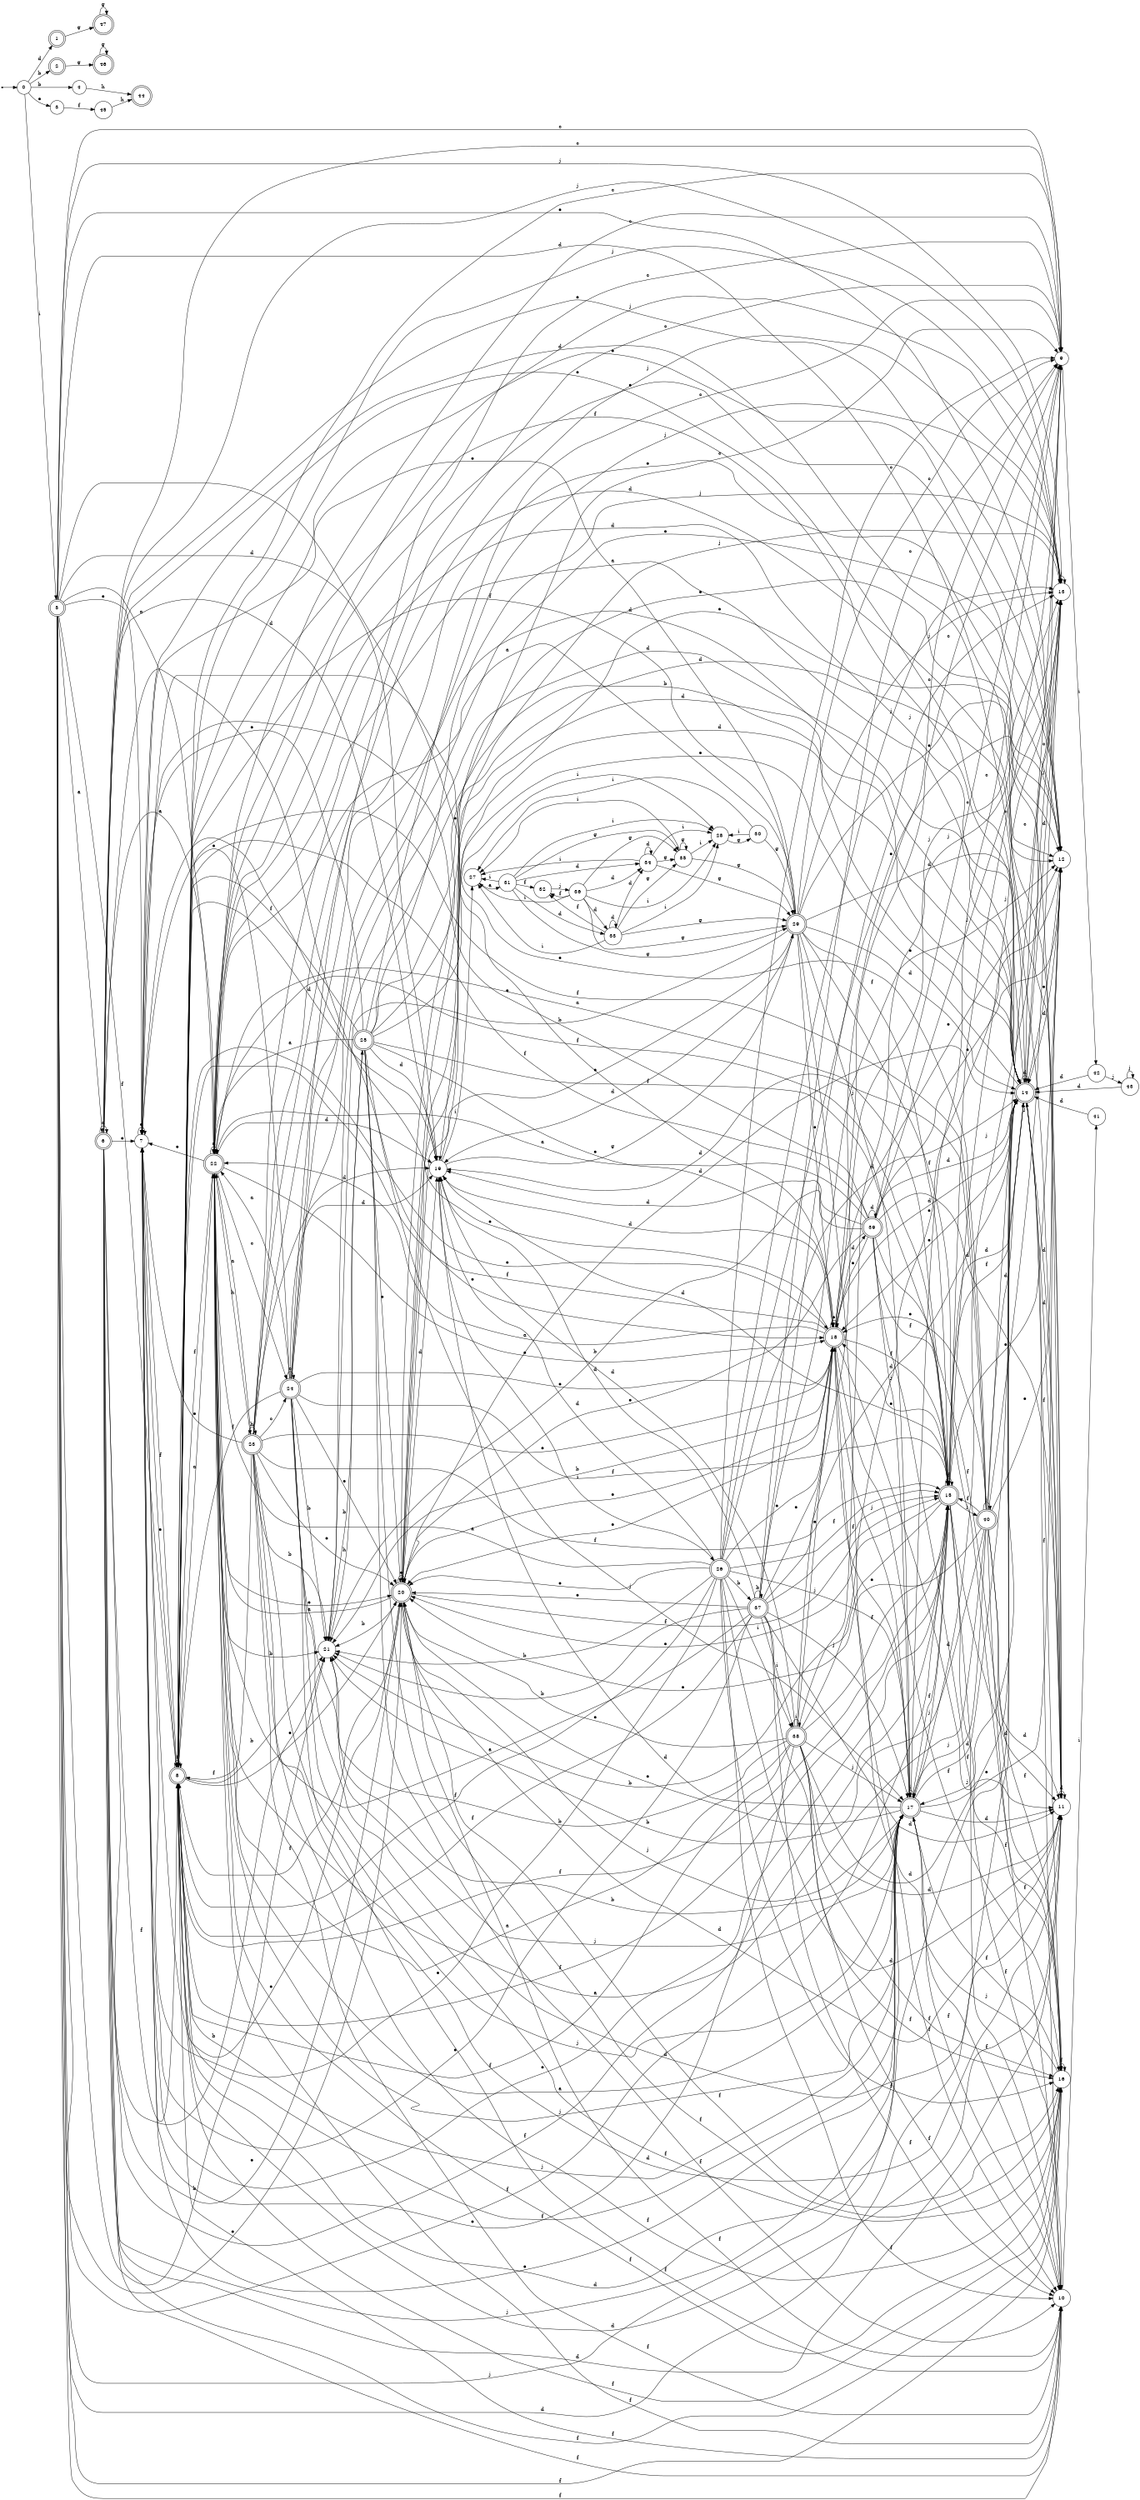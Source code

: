 digraph finite_state_machine {
rankdir=LR;
size="20,20";
node [shape = point]; "dummy0"
node [shape = circle]; "0";
"dummy0" -> "0";
node [shape = doublecircle]; "1";node [shape = doublecircle]; "2";node [shape = circle]; "3";
node [shape = circle]; "4";
node [shape = doublecircle]; "5";node [shape = doublecircle]; "6";node [shape = circle]; "7";
node [shape = doublecircle]; "8";node [shape = circle]; "9";
node [shape = circle]; "10";
node [shape = circle]; "11";
node [shape = circle]; "12";
node [shape = circle]; "13";
node [shape = doublecircle]; "14";node [shape = doublecircle]; "15";node [shape = circle]; "16";
node [shape = doublecircle]; "17";node [shape = doublecircle]; "18";node [shape = circle]; "19";
node [shape = doublecircle]; "20";node [shape = circle]; "21";
node [shape = doublecircle]; "22";node [shape = doublecircle]; "23";node [shape = doublecircle]; "24";node [shape = doublecircle]; "25";node [shape = doublecircle]; "26";node [shape = circle]; "27";
node [shape = circle]; "28";
node [shape = doublecircle]; "29";node [shape = circle]; "30";
node [shape = circle]; "31";
node [shape = circle]; "32";
node [shape = circle]; "33";
node [shape = circle]; "34";
node [shape = circle]; "35";
node [shape = circle]; "36";
node [shape = doublecircle]; "37";node [shape = doublecircle]; "38";node [shape = doublecircle]; "39";node [shape = doublecircle]; "40";node [shape = circle]; "41";
node [shape = circle]; "42";
node [shape = circle]; "43";
node [shape = doublecircle]; "44";node [shape = circle]; "45";
node [shape = doublecircle]; "46";node [shape = doublecircle]; "47";"0" -> "1" [label = "d"];
 "0" -> "2" [label = "b"];
 "0" -> "4" [label = "b"];
 "0" -> "3" [label = "e"];
 "0" -> "5" [label = "i"];
 "5" -> "6" [label = "a"];
 "5" -> "22" [label = "a"];
 "5" -> "18" [label = "e"];
 "5" -> "12" [label = "e"];
 "5" -> "20" [label = "e"];
 "5" -> "7" [label = "e"];
 "5" -> "8" [label = "f"];
 "5" -> "16" [label = "f"];
 "5" -> "10" [label = "f"];
 "5" -> "15" [label = "f"];
 "5" -> "9" [label = "c"];
 "5" -> "19" [label = "d"];
 "5" -> "11" [label = "d"];
 "5" -> "14" [label = "d"];
 "5" -> "17" [label = "j"];
 "5" -> "13" [label = "j"];
 "5" -> "21" [label = "b"];
 "22" -> "22" [label = "a"];
 "22" -> "23" [label = "h"];
 "22" -> "24" [label = "c"];
 "22" -> "9" [label = "c"];
 "22" -> "18" [label = "e"];
 "22" -> "20" [label = "e"];
 "22" -> "12" [label = "e"];
 "22" -> "7" [label = "e"];
 "22" -> "11" [label = "d"];
 "22" -> "19" [label = "d"];
 "22" -> "14" [label = "d"];
 "22" -> "21" [label = "b"];
 "22" -> "8" [label = "f"];
 "22" -> "16" [label = "f"];
 "22" -> "10" [label = "f"];
 "22" -> "15" [label = "f"];
 "22" -> "17" [label = "j"];
 "22" -> "13" [label = "j"];
 "24" -> "24" [label = "c"];
 "24" -> "9" [label = "c"];
 "24" -> "22" [label = "a"];
 "24" -> "18" [label = "e"];
 "24" -> "20" [label = "e"];
 "24" -> "12" [label = "e"];
 "24" -> "7" [label = "e"];
 "24" -> "11" [label = "d"];
 "24" -> "19" [label = "d"];
 "24" -> "14" [label = "d"];
 "24" -> "21" [label = "b"];
 "24" -> "8" [label = "f"];
 "24" -> "16" [label = "f"];
 "24" -> "10" [label = "f"];
 "24" -> "15" [label = "f"];
 "24" -> "17" [label = "j"];
 "24" -> "13" [label = "j"];
 "23" -> "23" [label = "h"];
 "23" -> "22" [label = "a"];
 "23" -> "24" [label = "c"];
 "23" -> "9" [label = "c"];
 "23" -> "18" [label = "e"];
 "23" -> "20" [label = "e"];
 "23" -> "12" [label = "e"];
 "23" -> "7" [label = "e"];
 "23" -> "11" [label = "d"];
 "23" -> "19" [label = "d"];
 "23" -> "14" [label = "d"];
 "23" -> "21" [label = "b"];
 "23" -> "8" [label = "f"];
 "23" -> "16" [label = "f"];
 "23" -> "10" [label = "f"];
 "23" -> "15" [label = "f"];
 "23" -> "17" [label = "j"];
 "23" -> "13" [label = "j"];
 "21" -> "25" [label = "h"];
 "25" -> "21" [label = "b"];
 "25" -> "18" [label = "e"];
 "25" -> "20" [label = "e"];
 "25" -> "12" [label = "e"];
 "25" -> "7" [label = "e"];
 "25" -> "11" [label = "d"];
 "25" -> "19" [label = "d"];
 "25" -> "14" [label = "d"];
 "25" -> "22" [label = "a"];
 "25" -> "8" [label = "f"];
 "25" -> "16" [label = "f"];
 "25" -> "10" [label = "f"];
 "25" -> "15" [label = "f"];
 "25" -> "9" [label = "c"];
 "25" -> "17" [label = "j"];
 "25" -> "13" [label = "j"];
 "20" -> "18" [label = "e"];
 "20" -> "20" [label = "e"];
 "20" -> "12" [label = "e"];
 "20" -> "7" [label = "e"];
 "20" -> "11" [label = "d"];
 "20" -> "19" [label = "d"];
 "20" -> "14" [label = "d"];
 "20" -> "21" [label = "b"];
 "20" -> "22" [label = "a"];
 "20" -> "8" [label = "f"];
 "20" -> "16" [label = "f"];
 "20" -> "10" [label = "f"];
 "20" -> "15" [label = "f"];
 "20" -> "9" [label = "c"];
 "20" -> "17" [label = "j"];
 "20" -> "13" [label = "j"];
 "19" -> "26" [label = "i"];
 "19" -> "27" [label = "i"];
 "19" -> "28" [label = "i"];
 "19" -> "29" [label = "g"];
 "29" -> "11" [label = "d"];
 "29" -> "19" [label = "d"];
 "29" -> "14" [label = "d"];
 "29" -> "18" [label = "e"];
 "29" -> "20" [label = "e"];
 "29" -> "12" [label = "e"];
 "29" -> "7" [label = "e"];
 "29" -> "21" [label = "b"];
 "29" -> "22" [label = "a"];
 "29" -> "8" [label = "f"];
 "29" -> "16" [label = "f"];
 "29" -> "10" [label = "f"];
 "29" -> "15" [label = "f"];
 "29" -> "9" [label = "c"];
 "29" -> "17" [label = "j"];
 "29" -> "13" [label = "j"];
 "28" -> "30" [label = "g"];
 "30" -> "27" [label = "i"];
 "30" -> "28" [label = "i"];
 "30" -> "29" [label = "g"];
 "27" -> "31" [label = "a"];
 "31" -> "27" [label = "i"];
 "31" -> "28" [label = "i"];
 "31" -> "32" [label = "f"];
 "31" -> "33" [label = "d"];
 "31" -> "34" [label = "d"];
 "31" -> "35" [label = "g"];
 "31" -> "29" [label = "g"];
 "35" -> "35" [label = "g"];
 "35" -> "29" [label = "g"];
 "35" -> "27" [label = "i"];
 "35" -> "28" [label = "i"];
 "34" -> "34" [label = "d"];
 "34" -> "27" [label = "i"];
 "34" -> "28" [label = "i"];
 "34" -> "35" [label = "g"];
 "34" -> "29" [label = "g"];
 "33" -> "33" [label = "d"];
 "33" -> "34" [label = "d"];
 "33" -> "32" [label = "f"];
 "33" -> "27" [label = "i"];
 "33" -> "28" [label = "i"];
 "33" -> "35" [label = "g"];
 "33" -> "29" [label = "g"];
 "32" -> "36" [label = "j"];
 "36" -> "32" [label = "f"];
 "36" -> "33" [label = "d"];
 "36" -> "34" [label = "d"];
 "36" -> "27" [label = "i"];
 "36" -> "28" [label = "i"];
 "36" -> "35" [label = "g"];
 "36" -> "29" [label = "g"];
 "26" -> "21" [label = "b"];
 "26" -> "37" [label = "b"];
 "26" -> "38" [label = "i"];
 "26" -> "11" [label = "d"];
 "26" -> "19" [label = "d"];
 "26" -> "14" [label = "d"];
 "26" -> "18" [label = "e"];
 "26" -> "20" [label = "e"];
 "26" -> "12" [label = "e"];
 "26" -> "7" [label = "e"];
 "26" -> "22" [label = "a"];
 "26" -> "8" [label = "f"];
 "26" -> "16" [label = "f"];
 "26" -> "10" [label = "f"];
 "26" -> "15" [label = "f"];
 "26" -> "9" [label = "c"];
 "26" -> "17" [label = "j"];
 "26" -> "13" [label = "j"];
 "38" -> "38" [label = "i"];
 "38" -> "11" [label = "d"];
 "38" -> "19" [label = "d"];
 "38" -> "14" [label = "d"];
 "38" -> "18" [label = "e"];
 "38" -> "20" [label = "e"];
 "38" -> "12" [label = "e"];
 "38" -> "7" [label = "e"];
 "38" -> "21" [label = "b"];
 "38" -> "22" [label = "a"];
 "38" -> "8" [label = "f"];
 "38" -> "16" [label = "f"];
 "38" -> "10" [label = "f"];
 "38" -> "15" [label = "f"];
 "38" -> "9" [label = "c"];
 "38" -> "17" [label = "j"];
 "38" -> "13" [label = "j"];
 "37" -> "21" [label = "b"];
 "37" -> "37" [label = "b"];
 "37" -> "38" [label = "i"];
 "37" -> "11" [label = "d"];
 "37" -> "19" [label = "d"];
 "37" -> "14" [label = "d"];
 "37" -> "18" [label = "e"];
 "37" -> "20" [label = "e"];
 "37" -> "12" [label = "e"];
 "37" -> "7" [label = "e"];
 "37" -> "22" [label = "a"];
 "37" -> "8" [label = "f"];
 "37" -> "16" [label = "f"];
 "37" -> "10" [label = "f"];
 "37" -> "15" [label = "f"];
 "37" -> "9" [label = "c"];
 "37" -> "17" [label = "j"];
 "37" -> "13" [label = "j"];
 "18" -> "18" [label = "e"];
 "18" -> "20" [label = "e"];
 "18" -> "12" [label = "e"];
 "18" -> "7" [label = "e"];
 "18" -> "11" [label = "d"];
 "18" -> "19" [label = "d"];
 "18" -> "14" [label = "d"];
 "18" -> "39" [label = "d"];
 "18" -> "21" [label = "b"];
 "18" -> "22" [label = "a"];
 "18" -> "8" [label = "f"];
 "18" -> "16" [label = "f"];
 "18" -> "10" [label = "f"];
 "18" -> "15" [label = "f"];
 "18" -> "9" [label = "c"];
 "18" -> "17" [label = "j"];
 "18" -> "13" [label = "j"];
 "39" -> "11" [label = "d"];
 "39" -> "19" [label = "d"];
 "39" -> "14" [label = "d"];
 "39" -> "39" [label = "d"];
 "39" -> "18" [label = "e"];
 "39" -> "20" [label = "e"];
 "39" -> "12" [label = "e"];
 "39" -> "7" [label = "e"];
 "39" -> "21" [label = "b"];
 "39" -> "22" [label = "a"];
 "39" -> "8" [label = "f"];
 "39" -> "16" [label = "f"];
 "39" -> "10" [label = "f"];
 "39" -> "15" [label = "f"];
 "39" -> "9" [label = "c"];
 "39" -> "17" [label = "j"];
 "39" -> "13" [label = "j"];
 "17" -> "17" [label = "j"];
 "17" -> "13" [label = "j"];
 "17" -> "16" [label = "f"];
 "17" -> "8" [label = "f"];
 "17" -> "10" [label = "f"];
 "17" -> "15" [label = "f"];
 "17" -> "18" [label = "e"];
 "17" -> "12" [label = "e"];
 "17" -> "20" [label = "e"];
 "17" -> "7" [label = "e"];
 "17" -> "9" [label = "c"];
 "17" -> "19" [label = "d"];
 "17" -> "11" [label = "d"];
 "17" -> "14" [label = "d"];
 "17" -> "21" [label = "b"];
 "17" -> "22" [label = "a"];
 "16" -> "16" [label = "f"];
 "16" -> "17" [label = "j"];
 "15" -> "8" [label = "f"];
 "15" -> "16" [label = "f"];
 "15" -> "10" [label = "f"];
 "15" -> "15" [label = "f"];
 "15" -> "40" [label = "j"];
 "15" -> "17" [label = "j"];
 "15" -> "13" [label = "j"];
 "15" -> "18" [label = "e"];
 "15" -> "12" [label = "e"];
 "15" -> "20" [label = "e"];
 "15" -> "7" [label = "e"];
 "15" -> "9" [label = "c"];
 "15" -> "19" [label = "d"];
 "15" -> "11" [label = "d"];
 "15" -> "14" [label = "d"];
 "15" -> "21" [label = "b"];
 "15" -> "22" [label = "a"];
 "40" -> "40" [label = "j"];
 "40" -> "17" [label = "j"];
 "40" -> "13" [label = "j"];
 "40" -> "8" [label = "f"];
 "40" -> "16" [label = "f"];
 "40" -> "10" [label = "f"];
 "40" -> "15" [label = "f"];
 "40" -> "18" [label = "e"];
 "40" -> "12" [label = "e"];
 "40" -> "20" [label = "e"];
 "40" -> "7" [label = "e"];
 "40" -> "9" [label = "c"];
 "40" -> "19" [label = "d"];
 "40" -> "11" [label = "d"];
 "40" -> "14" [label = "d"];
 "40" -> "21" [label = "b"];
 "40" -> "22" [label = "a"];
 "14" -> "19" [label = "d"];
 "14" -> "11" [label = "d"];
 "14" -> "14" [label = "d"];
 "14" -> "9" [label = "c"];
 "14" -> "8" [label = "f"];
 "14" -> "16" [label = "f"];
 "14" -> "10" [label = "f"];
 "14" -> "15" [label = "f"];
 "14" -> "18" [label = "e"];
 "14" -> "12" [label = "e"];
 "14" -> "20" [label = "e"];
 "14" -> "7" [label = "e"];
 "14" -> "17" [label = "j"];
 "14" -> "13" [label = "j"];
 "14" -> "21" [label = "b"];
 "14" -> "22" [label = "a"];
 "13" -> "13" [label = "j"];
 "13" -> "14" [label = "d"];
 "12" -> "14" [label = "d"];
 "11" -> "11" [label = "d"];
 "11" -> "14" [label = "d"];
 "10" -> "41" [label = "i"];
 "41" -> "14" [label = "d"];
 "9" -> "42" [label = "i"];
 "42" -> "43" [label = "j"];
 "42" -> "14" [label = "d"];
 "43" -> "43" [label = "j"];
 "43" -> "14" [label = "d"];
 "8" -> "8" [label = "f"];
 "8" -> "16" [label = "f"];
 "8" -> "10" [label = "f"];
 "8" -> "15" [label = "f"];
 "8" -> "18" [label = "e"];
 "8" -> "12" [label = "e"];
 "8" -> "20" [label = "e"];
 "8" -> "7" [label = "e"];
 "8" -> "9" [label = "c"];
 "8" -> "19" [label = "d"];
 "8" -> "11" [label = "d"];
 "8" -> "14" [label = "d"];
 "8" -> "17" [label = "j"];
 "8" -> "13" [label = "j"];
 "8" -> "21" [label = "b"];
 "8" -> "22" [label = "a"];
 "7" -> "7" [label = "e"];
 "7" -> "8" [label = "f"];
 "6" -> "6" [label = "a"];
 "6" -> "22" [label = "a"];
 "6" -> "18" [label = "e"];
 "6" -> "12" [label = "e"];
 "6" -> "20" [label = "e"];
 "6" -> "7" [label = "e"];
 "6" -> "8" [label = "f"];
 "6" -> "16" [label = "f"];
 "6" -> "10" [label = "f"];
 "6" -> "15" [label = "f"];
 "6" -> "9" [label = "c"];
 "6" -> "19" [label = "d"];
 "6" -> "11" [label = "d"];
 "6" -> "14" [label = "d"];
 "6" -> "17" [label = "j"];
 "6" -> "13" [label = "j"];
 "6" -> "21" [label = "b"];
 "4" -> "44" [label = "h"];
 "3" -> "45" [label = "f"];
 "45" -> "44" [label = "h"];
 "2" -> "46" [label = "g"];
 "46" -> "46" [label = "g"];
 "1" -> "47" [label = "g"];
 "47" -> "47" [label = "g"];
 }
